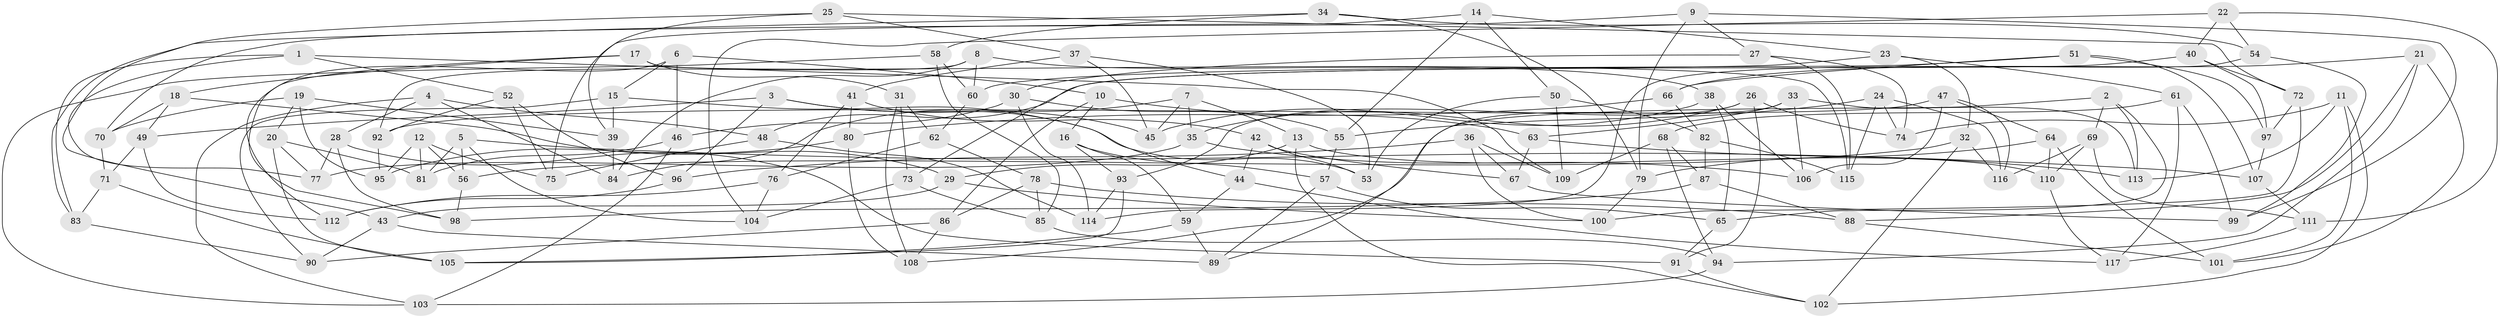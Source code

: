 // Generated by graph-tools (version 1.1) at 2025/59/03/09/25 04:59:13]
// undirected, 117 vertices, 234 edges
graph export_dot {
graph [start="1"]
  node [color=gray90,style=filled];
  1;
  2;
  3;
  4;
  5;
  6;
  7;
  8;
  9;
  10;
  11;
  12;
  13;
  14;
  15;
  16;
  17;
  18;
  19;
  20;
  21;
  22;
  23;
  24;
  25;
  26;
  27;
  28;
  29;
  30;
  31;
  32;
  33;
  34;
  35;
  36;
  37;
  38;
  39;
  40;
  41;
  42;
  43;
  44;
  45;
  46;
  47;
  48;
  49;
  50;
  51;
  52;
  53;
  54;
  55;
  56;
  57;
  58;
  59;
  60;
  61;
  62;
  63;
  64;
  65;
  66;
  67;
  68;
  69;
  70;
  71;
  72;
  73;
  74;
  75;
  76;
  77;
  78;
  79;
  80;
  81;
  82;
  83;
  84;
  85;
  86;
  87;
  88;
  89;
  90;
  91;
  92;
  93;
  94;
  95;
  96;
  97;
  98;
  99;
  100;
  101;
  102;
  103;
  104;
  105;
  106;
  107;
  108;
  109;
  110;
  111;
  112;
  113;
  114;
  115;
  116;
  117;
  1 -- 77;
  1 -- 109;
  1 -- 52;
  1 -- 83;
  2 -- 65;
  2 -- 69;
  2 -- 113;
  2 -- 108;
  3 -- 45;
  3 -- 96;
  3 -- 49;
  3 -- 44;
  4 -- 48;
  4 -- 103;
  4 -- 84;
  4 -- 28;
  5 -- 56;
  5 -- 81;
  5 -- 104;
  5 -- 107;
  6 -- 46;
  6 -- 15;
  6 -- 112;
  6 -- 10;
  7 -- 45;
  7 -- 13;
  7 -- 35;
  7 -- 84;
  8 -- 38;
  8 -- 92;
  8 -- 84;
  8 -- 60;
  9 -- 99;
  9 -- 70;
  9 -- 79;
  9 -- 27;
  10 -- 63;
  10 -- 86;
  10 -- 16;
  11 -- 113;
  11 -- 101;
  11 -- 102;
  11 -- 74;
  12 -- 95;
  12 -- 75;
  12 -- 56;
  12 -- 81;
  13 -- 110;
  13 -- 29;
  13 -- 102;
  14 -- 75;
  14 -- 23;
  14 -- 55;
  14 -- 50;
  15 -- 90;
  15 -- 53;
  15 -- 39;
  16 -- 93;
  16 -- 57;
  16 -- 59;
  17 -- 98;
  17 -- 31;
  17 -- 115;
  17 -- 18;
  18 -- 49;
  18 -- 29;
  18 -- 70;
  19 -- 95;
  19 -- 70;
  19 -- 39;
  19 -- 20;
  20 -- 105;
  20 -- 77;
  20 -- 81;
  21 -- 66;
  21 -- 101;
  21 -- 88;
  21 -- 94;
  22 -- 54;
  22 -- 40;
  22 -- 111;
  22 -- 104;
  23 -- 73;
  23 -- 61;
  23 -- 32;
  24 -- 74;
  24 -- 55;
  24 -- 116;
  24 -- 115;
  25 -- 72;
  25 -- 39;
  25 -- 37;
  25 -- 43;
  26 -- 93;
  26 -- 74;
  26 -- 91;
  26 -- 35;
  27 -- 115;
  27 -- 30;
  27 -- 74;
  28 -- 77;
  28 -- 91;
  28 -- 98;
  29 -- 43;
  29 -- 100;
  30 -- 55;
  30 -- 46;
  30 -- 114;
  31 -- 73;
  31 -- 108;
  31 -- 62;
  32 -- 102;
  32 -- 116;
  32 -- 56;
  33 -- 113;
  33 -- 63;
  33 -- 106;
  33 -- 89;
  34 -- 54;
  34 -- 83;
  34 -- 58;
  34 -- 79;
  35 -- 106;
  35 -- 77;
  36 -- 67;
  36 -- 109;
  36 -- 100;
  36 -- 96;
  37 -- 41;
  37 -- 53;
  37 -- 45;
  38 -- 65;
  38 -- 106;
  38 -- 45;
  39 -- 84;
  40 -- 97;
  40 -- 72;
  40 -- 48;
  41 -- 80;
  41 -- 42;
  41 -- 76;
  42 -- 67;
  42 -- 44;
  42 -- 53;
  43 -- 90;
  43 -- 89;
  44 -- 59;
  44 -- 117;
  46 -- 103;
  46 -- 81;
  47 -- 64;
  47 -- 92;
  47 -- 106;
  47 -- 116;
  48 -- 75;
  48 -- 114;
  49 -- 71;
  49 -- 112;
  50 -- 82;
  50 -- 109;
  50 -- 53;
  51 -- 107;
  51 -- 60;
  51 -- 97;
  51 -- 66;
  52 -- 75;
  52 -- 96;
  52 -- 92;
  54 -- 114;
  54 -- 99;
  55 -- 57;
  56 -- 98;
  57 -- 89;
  57 -- 65;
  58 -- 85;
  58 -- 60;
  58 -- 103;
  59 -- 89;
  59 -- 105;
  60 -- 62;
  61 -- 117;
  61 -- 99;
  61 -- 68;
  62 -- 78;
  62 -- 76;
  63 -- 113;
  63 -- 67;
  64 -- 101;
  64 -- 110;
  64 -- 79;
  65 -- 91;
  66 -- 82;
  66 -- 80;
  67 -- 99;
  68 -- 94;
  68 -- 87;
  68 -- 109;
  69 -- 110;
  69 -- 116;
  69 -- 111;
  70 -- 71;
  71 -- 105;
  71 -- 83;
  72 -- 97;
  72 -- 100;
  73 -- 85;
  73 -- 104;
  76 -- 112;
  76 -- 104;
  78 -- 85;
  78 -- 86;
  78 -- 88;
  79 -- 100;
  80 -- 108;
  80 -- 95;
  82 -- 115;
  82 -- 87;
  83 -- 90;
  85 -- 94;
  86 -- 108;
  86 -- 90;
  87 -- 88;
  87 -- 98;
  88 -- 101;
  91 -- 102;
  92 -- 95;
  93 -- 114;
  93 -- 105;
  94 -- 103;
  96 -- 112;
  97 -- 107;
  107 -- 111;
  110 -- 117;
  111 -- 117;
}
